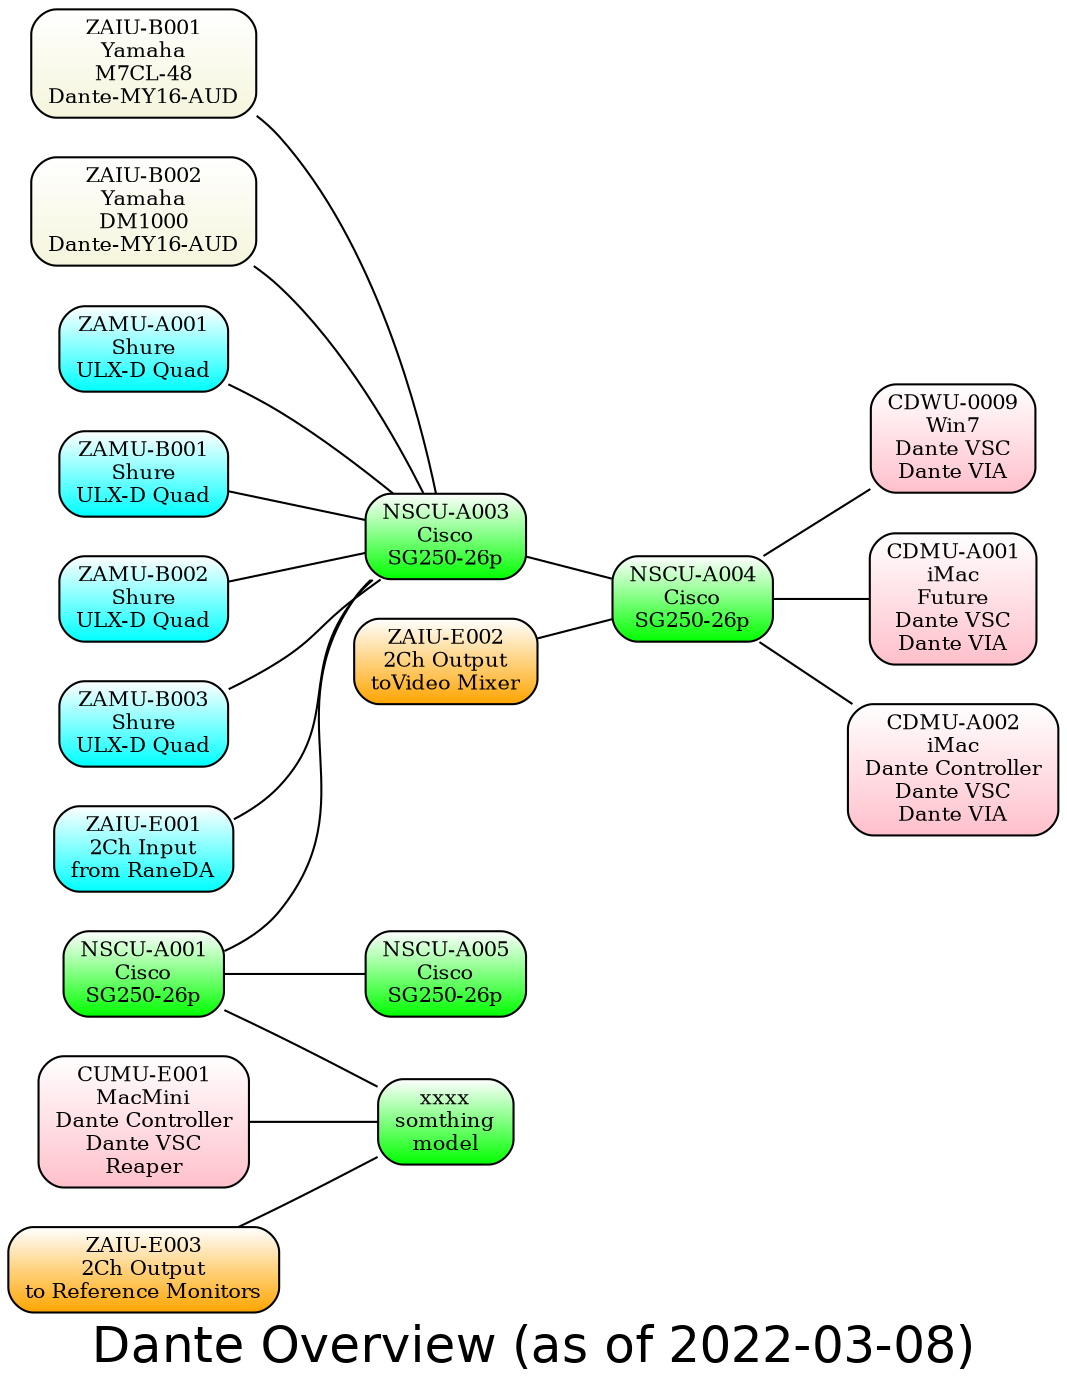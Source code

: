 graph overview { 
graph [overlap = true, fontsize = 24, rankdir=LR 
      label="Dante Overview (as of 2022-03-08)", 
      fontname = Helvetica]

node [shape=Mrecord, tooltip="" , fontsize = 10, 
      fillcolor="white:beige" , style=filled  
      gradientangle=270]


zaiub001 [label="ZAIU-B001\nYamaha\nM7CL-48\nDante-MY16-AUD"]
zaiub002 [label="ZAIU-B002\nYamaha\nDM1000\nDante-MY16-AUD"]

zamua001 [label="ZAMU-A001\nShure\nULX-D Quad", fillcolor="white:cyan" ]
zamub001 [label="ZAMU-B001\nShure\nULX-D Quad", fillcolor="white:cyan"]
zamub002 [label="ZAMU-B002\nShure\nULX-D Quad", fillcolor="white:cyan"]
zamub003 [label="ZAMU-B003\nShure\nULX-D Quad", fillcolor="white:cyan"]

cdwu0009 [label="CDWU-0009\nWin7\nDante VSC\nDante VIA", fillcolor="white:pink"]
cdmua001 [label="CDMU-A001\niMac\nFuture\nDante VSC\nDante VIA", fillcolor="white:pink"]
cdmua002 [label="CDMU-A002\niMac\nDante Controller\nDante VSC\nDante VIA", fillcolor="white:pink"]
cumue001 [label="CUMU-E001\nMacMini\nDante Controller\nDante VSC\nReaper", fillcolor="white:pink"]

nscua003 [label="NSCU-A003\nCisco\nSG250-26p", fillcolor="white:green"]
nscua004 [label="NSCU-A004\nCisco\nSG250-26p", fillcolor="white:green"]
nscua001 [label="NSCU-A001\nCisco\nSG250-26p", fillcolor="white:green"]
nscua005 [label="NSCU-A005\nCisco\nSG250-26p", fillcolor="white:green"]

switch   [label="xxxx\nsomthing\nmodel", fillcolor="white:green"] 

zaiue001 [label="ZAIU-E001\n2Ch Input\nfrom RaneDA", fillcolor="white:cyan"]
zaiue002 [label="ZAIU-E002\n2Ch Output\ntoVideo Mixer", fillcolor="white:orange"] 
zaiue003 [label="ZAIU-E003\n2Ch Output\nto Reference Monitors", fillcolor="white:orange"]

nscua003 -- nscua004
nscua004 -- cdwu0009
nscua004 -- cdmua001
nscua004 -- cdmua002

zamua001 -- nscua003
zamub001 -- nscua003
zamub002 -- nscua003
zamub003 -- nscua003

zaiub001 -- nscua003
zaiub002 -- nscua003

zaiue001 -- nscua003
zaiue002 -- nscua004

nscua001 -- nscua003
nscua001 -- nscua005

zaiue003 -- switch
cumue001 -- switch
nscua001 -- switch
} 